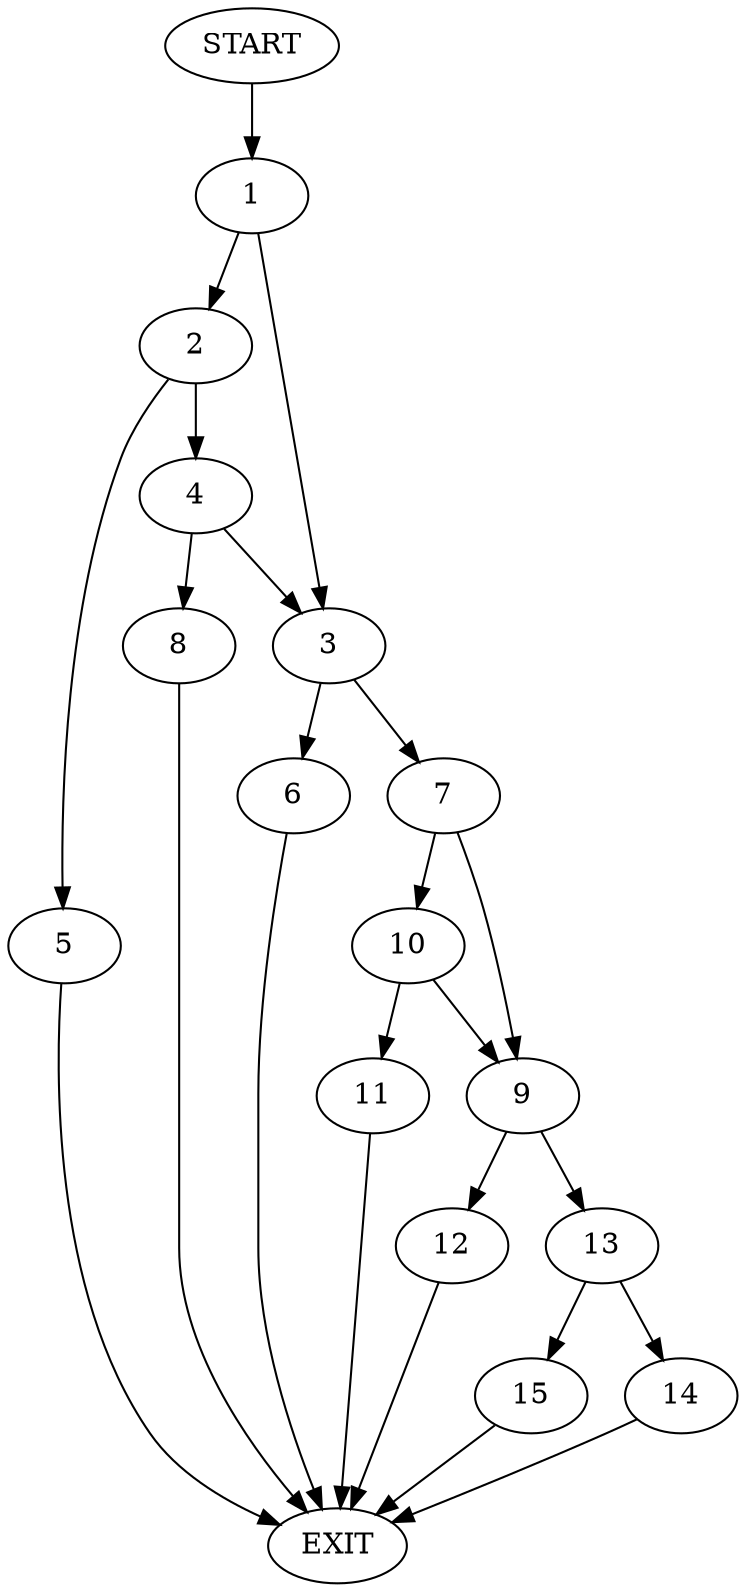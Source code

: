 digraph {
0 [label="START"]
16 [label="EXIT"]
0 -> 1
1 -> 2
1 -> 3
2 -> 4
2 -> 5
3 -> 6
3 -> 7
4 -> 8
4 -> 3
5 -> 16
8 -> 16
6 -> 16
7 -> 9
7 -> 10
10 -> 9
10 -> 11
9 -> 12
9 -> 13
11 -> 16
12 -> 16
13 -> 14
13 -> 15
15 -> 16
14 -> 16
}

